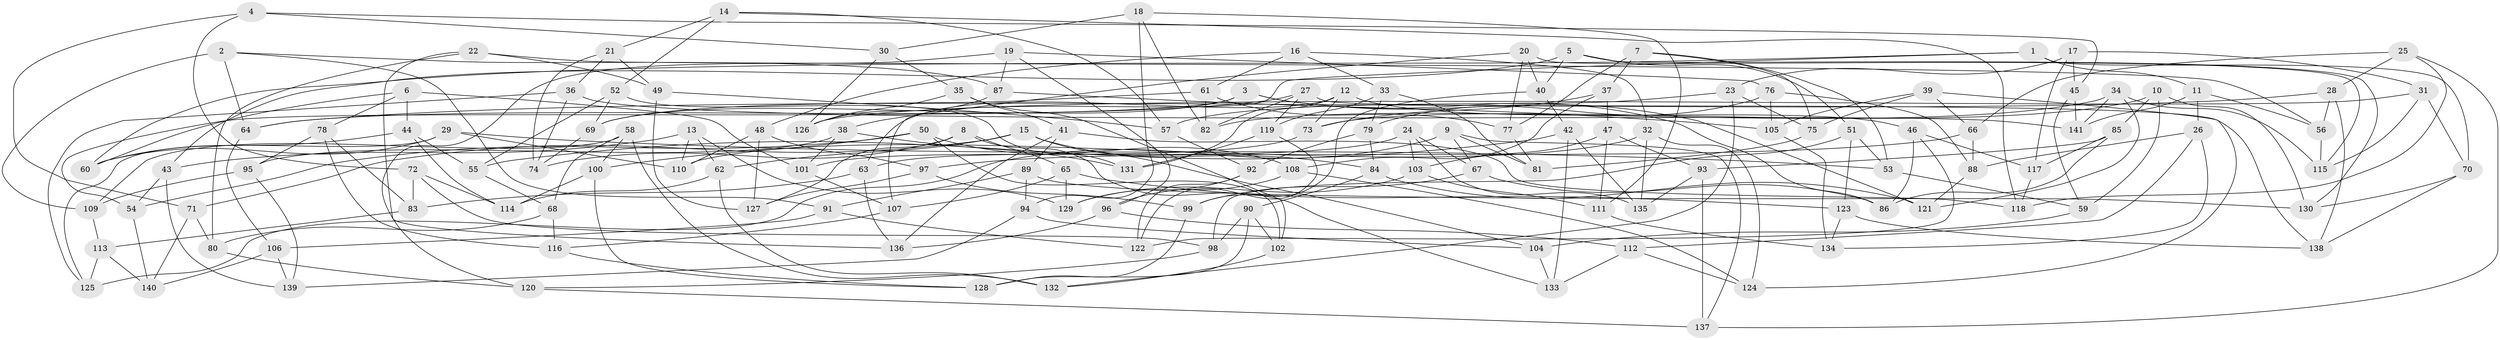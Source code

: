 // Generated by graph-tools (version 1.1) at 2025/58/03/09/25 04:58:12]
// undirected, 141 vertices, 282 edges
graph export_dot {
graph [start="1"]
  node [color=gray90,style=filled];
  1;
  2;
  3;
  4;
  5;
  6;
  7;
  8;
  9;
  10;
  11;
  12;
  13;
  14;
  15;
  16;
  17;
  18;
  19;
  20;
  21;
  22;
  23;
  24;
  25;
  26;
  27;
  28;
  29;
  30;
  31;
  32;
  33;
  34;
  35;
  36;
  37;
  38;
  39;
  40;
  41;
  42;
  43;
  44;
  45;
  46;
  47;
  48;
  49;
  50;
  51;
  52;
  53;
  54;
  55;
  56;
  57;
  58;
  59;
  60;
  61;
  62;
  63;
  64;
  65;
  66;
  67;
  68;
  69;
  70;
  71;
  72;
  73;
  74;
  75;
  76;
  77;
  78;
  79;
  80;
  81;
  82;
  83;
  84;
  85;
  86;
  87;
  88;
  89;
  90;
  91;
  92;
  93;
  94;
  95;
  96;
  97;
  98;
  99;
  100;
  101;
  102;
  103;
  104;
  105;
  106;
  107;
  108;
  109;
  110;
  111;
  112;
  113;
  114;
  115;
  116;
  117;
  118;
  119;
  120;
  121;
  122;
  123;
  124;
  125;
  126;
  127;
  128;
  129;
  130;
  131;
  132;
  133;
  134;
  135;
  136;
  137;
  138;
  139;
  140;
  141;
  1 -- 11;
  1 -- 60;
  1 -- 107;
  1 -- 70;
  2 -- 91;
  2 -- 64;
  2 -- 87;
  2 -- 109;
  3 -- 54;
  3 -- 69;
  3 -- 121;
  3 -- 86;
  4 -- 72;
  4 -- 45;
  4 -- 71;
  4 -- 30;
  5 -- 130;
  5 -- 40;
  5 -- 51;
  5 -- 43;
  6 -- 78;
  6 -- 101;
  6 -- 60;
  6 -- 44;
  7 -- 77;
  7 -- 53;
  7 -- 75;
  7 -- 37;
  8 -- 133;
  8 -- 74;
  8 -- 65;
  8 -- 127;
  9 -- 81;
  9 -- 137;
  9 -- 67;
  9 -- 125;
  10 -- 130;
  10 -- 59;
  10 -- 73;
  10 -- 85;
  11 -- 56;
  11 -- 26;
  11 -- 141;
  12 -- 73;
  12 -- 63;
  12 -- 131;
  12 -- 46;
  13 -- 62;
  13 -- 43;
  13 -- 129;
  13 -- 110;
  14 -- 21;
  14 -- 52;
  14 -- 118;
  14 -- 57;
  15 -- 71;
  15 -- 84;
  15 -- 62;
  15 -- 104;
  16 -- 32;
  16 -- 61;
  16 -- 33;
  16 -- 48;
  17 -- 45;
  17 -- 23;
  17 -- 117;
  17 -- 31;
  18 -- 111;
  18 -- 82;
  18 -- 94;
  18 -- 30;
  19 -- 120;
  19 -- 76;
  19 -- 96;
  19 -- 87;
  20 -- 115;
  20 -- 38;
  20 -- 40;
  20 -- 77;
  21 -- 49;
  21 -- 36;
  21 -- 74;
  22 -- 49;
  22 -- 56;
  22 -- 80;
  22 -- 136;
  23 -- 57;
  23 -- 75;
  23 -- 132;
  24 -- 135;
  24 -- 103;
  24 -- 67;
  24 -- 63;
  25 -- 28;
  25 -- 118;
  25 -- 137;
  25 -- 66;
  26 -- 134;
  26 -- 88;
  26 -- 112;
  27 -- 82;
  27 -- 119;
  27 -- 138;
  27 -- 64;
  28 -- 138;
  28 -- 56;
  28 -- 64;
  29 -- 60;
  29 -- 125;
  29 -- 53;
  29 -- 110;
  30 -- 126;
  30 -- 35;
  31 -- 115;
  31 -- 126;
  31 -- 70;
  32 -- 110;
  32 -- 135;
  32 -- 124;
  33 -- 79;
  33 -- 119;
  33 -- 81;
  34 -- 115;
  34 -- 141;
  34 -- 121;
  34 -- 82;
  35 -- 41;
  35 -- 102;
  35 -- 126;
  36 -- 125;
  36 -- 141;
  36 -- 74;
  37 -- 73;
  37 -- 47;
  37 -- 108;
  38 -- 101;
  38 -- 131;
  38 -- 95;
  39 -- 66;
  39 -- 75;
  39 -- 105;
  39 -- 124;
  40 -- 99;
  40 -- 42;
  41 -- 89;
  41 -- 118;
  41 -- 136;
  42 -- 135;
  42 -- 133;
  42 -- 55;
  43 -- 54;
  43 -- 139;
  44 -- 114;
  44 -- 55;
  44 -- 60;
  45 -- 59;
  45 -- 141;
  46 -- 117;
  46 -- 122;
  46 -- 86;
  47 -- 111;
  47 -- 93;
  47 -- 103;
  48 -- 97;
  48 -- 110;
  48 -- 127;
  49 -- 57;
  49 -- 127;
  50 -- 100;
  50 -- 102;
  50 -- 108;
  50 -- 54;
  51 -- 123;
  51 -- 98;
  51 -- 53;
  52 -- 131;
  52 -- 55;
  52 -- 69;
  53 -- 59;
  54 -- 140;
  55 -- 68;
  56 -- 115;
  57 -- 92;
  58 -- 132;
  58 -- 109;
  58 -- 100;
  58 -- 68;
  59 -- 104;
  61 -- 69;
  61 -- 82;
  61 -- 77;
  62 -- 132;
  62 -- 114;
  63 -- 83;
  63 -- 136;
  64 -- 106;
  65 -- 129;
  65 -- 107;
  65 -- 123;
  66 -- 97;
  66 -- 88;
  67 -- 86;
  67 -- 99;
  68 -- 116;
  68 -- 80;
  69 -- 74;
  70 -- 138;
  70 -- 130;
  71 -- 80;
  71 -- 140;
  72 -- 83;
  72 -- 114;
  72 -- 98;
  73 -- 101;
  75 -- 81;
  76 -- 88;
  76 -- 79;
  76 -- 105;
  77 -- 81;
  78 -- 116;
  78 -- 95;
  78 -- 83;
  79 -- 84;
  79 -- 92;
  80 -- 120;
  83 -- 113;
  84 -- 90;
  84 -- 121;
  85 -- 86;
  85 -- 93;
  85 -- 117;
  87 -- 126;
  87 -- 105;
  88 -- 121;
  89 -- 130;
  89 -- 91;
  89 -- 94;
  90 -- 102;
  90 -- 128;
  90 -- 98;
  91 -- 106;
  91 -- 122;
  92 -- 122;
  92 -- 96;
  93 -- 135;
  93 -- 137;
  94 -- 139;
  94 -- 104;
  95 -- 109;
  95 -- 139;
  96 -- 136;
  96 -- 112;
  97 -- 99;
  97 -- 127;
  98 -- 120;
  99 -- 128;
  100 -- 128;
  100 -- 114;
  101 -- 107;
  102 -- 132;
  103 -- 111;
  103 -- 129;
  104 -- 133;
  105 -- 134;
  106 -- 140;
  106 -- 139;
  107 -- 116;
  108 -- 129;
  108 -- 124;
  109 -- 113;
  111 -- 134;
  112 -- 124;
  112 -- 133;
  113 -- 125;
  113 -- 140;
  116 -- 128;
  117 -- 118;
  119 -- 131;
  119 -- 122;
  120 -- 137;
  123 -- 138;
  123 -- 134;
}

